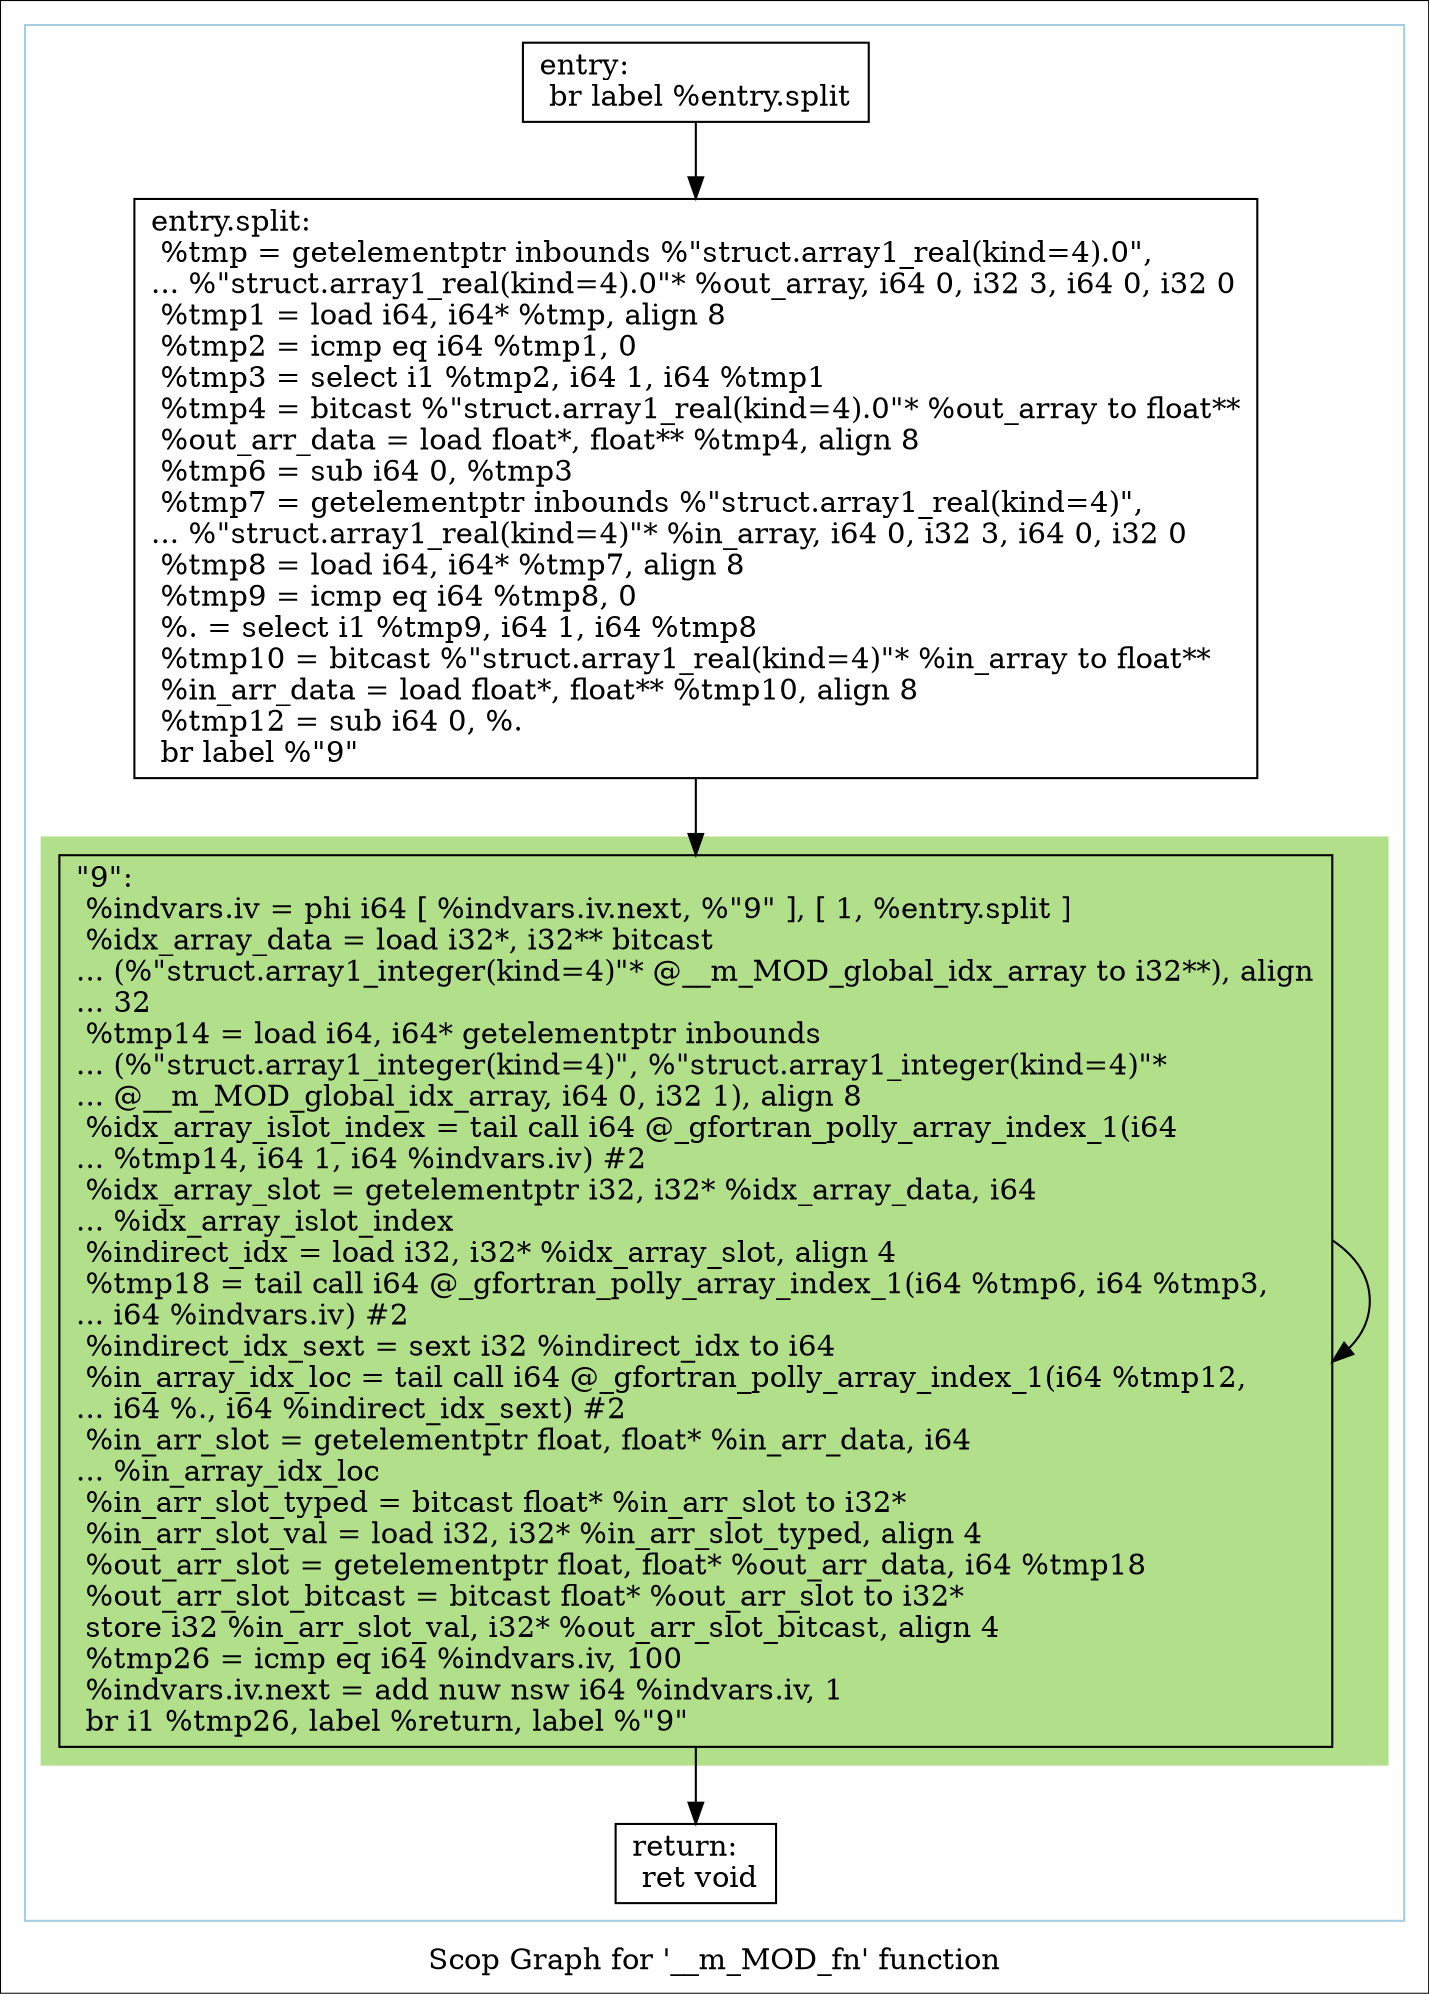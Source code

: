 digraph "Scop Graph for '__m_MOD_fn' function" {
	label="Scop Graph for '__m_MOD_fn' function";

	Node0x9c8c60 [shape=record,label="{entry:\l  br label %entry.split\l}"];
	Node0x9c8c60 -> Node0x9e5c20;
	Node0x9e5c20 [shape=record,label="{entry.split:                                      \l  %tmp = getelementptr inbounds %\"struct.array1_real(kind=4).0\",\l... %\"struct.array1_real(kind=4).0\"* %out_array, i64 0, i32 3, i64 0, i32 0\l  %tmp1 = load i64, i64* %tmp, align 8\l  %tmp2 = icmp eq i64 %tmp1, 0\l  %tmp3 = select i1 %tmp2, i64 1, i64 %tmp1\l  %tmp4 = bitcast %\"struct.array1_real(kind=4).0\"* %out_array to float**\l  %out_arr_data = load float*, float** %tmp4, align 8\l  %tmp6 = sub i64 0, %tmp3\l  %tmp7 = getelementptr inbounds %\"struct.array1_real(kind=4)\",\l... %\"struct.array1_real(kind=4)\"* %in_array, i64 0, i32 3, i64 0, i32 0\l  %tmp8 = load i64, i64* %tmp7, align 8\l  %tmp9 = icmp eq i64 %tmp8, 0\l  %. = select i1 %tmp9, i64 1, i64 %tmp8\l  %tmp10 = bitcast %\"struct.array1_real(kind=4)\"* %in_array to float**\l  %in_arr_data = load float*, float** %tmp10, align 8\l  %tmp12 = sub i64 0, %.\l  br label %\"9\"\l}"];
	Node0x9e5c20 -> Node0x9bd6d0;
	Node0x9bd6d0 [shape=record,label="{\"9\":                                              \l  %indvars.iv = phi i64 [ %indvars.iv.next, %\"9\" ], [ 1, %entry.split ]\l  %idx_array_data = load i32*, i32** bitcast\l... (%\"struct.array1_integer(kind=4)\"* @__m_MOD_global_idx_array to i32**), align\l... 32\l  %tmp14 = load i64, i64* getelementptr inbounds\l... (%\"struct.array1_integer(kind=4)\", %\"struct.array1_integer(kind=4)\"*\l... @__m_MOD_global_idx_array, i64 0, i32 1), align 8\l  %idx_array_islot_index = tail call i64 @_gfortran_polly_array_index_1(i64\l... %tmp14, i64 1, i64 %indvars.iv) #2\l  %idx_array_slot = getelementptr i32, i32* %idx_array_data, i64\l... %idx_array_islot_index\l  %indirect_idx = load i32, i32* %idx_array_slot, align 4\l  %tmp18 = tail call i64 @_gfortran_polly_array_index_1(i64 %tmp6, i64 %tmp3,\l... i64 %indvars.iv) #2\l  %indirect_idx_sext = sext i32 %indirect_idx to i64\l  %in_array_idx_loc = tail call i64 @_gfortran_polly_array_index_1(i64 %tmp12,\l... i64 %., i64 %indirect_idx_sext) #2\l  %in_arr_slot = getelementptr float, float* %in_arr_data, i64\l... %in_array_idx_loc\l  %in_arr_slot_typed = bitcast float* %in_arr_slot to i32*\l  %in_arr_slot_val = load i32, i32* %in_arr_slot_typed, align 4\l  %out_arr_slot = getelementptr float, float* %out_arr_data, i64 %tmp18\l  %out_arr_slot_bitcast = bitcast float* %out_arr_slot to i32*\l  store i32 %in_arr_slot_val, i32* %out_arr_slot_bitcast, align 4\l  %tmp26 = icmp eq i64 %indvars.iv, 100\l  %indvars.iv.next = add nuw nsw i64 %indvars.iv, 1\l  br i1 %tmp26, label %return, label %\"9\"\l}"];
	Node0x9bd6d0 -> Node0x9eb350;
	Node0x9bd6d0 -> Node0x9bd6d0[constraint=false];
	Node0x9eb350 [shape=record,label="{return:                                           \l  ret void\l}"];
	colorscheme = "paired12"
        subgraph cluster_0x9cbe40 {
          label = "";
          style = solid;
          color = 1
          subgraph cluster_0x9cbf90 {
            label = "";
            style = filled;
            color = 3            Node0x9bd6d0;
          }
          Node0x9c8c60;
          Node0x9e5c20;
          Node0x9eb350;
        }
}
